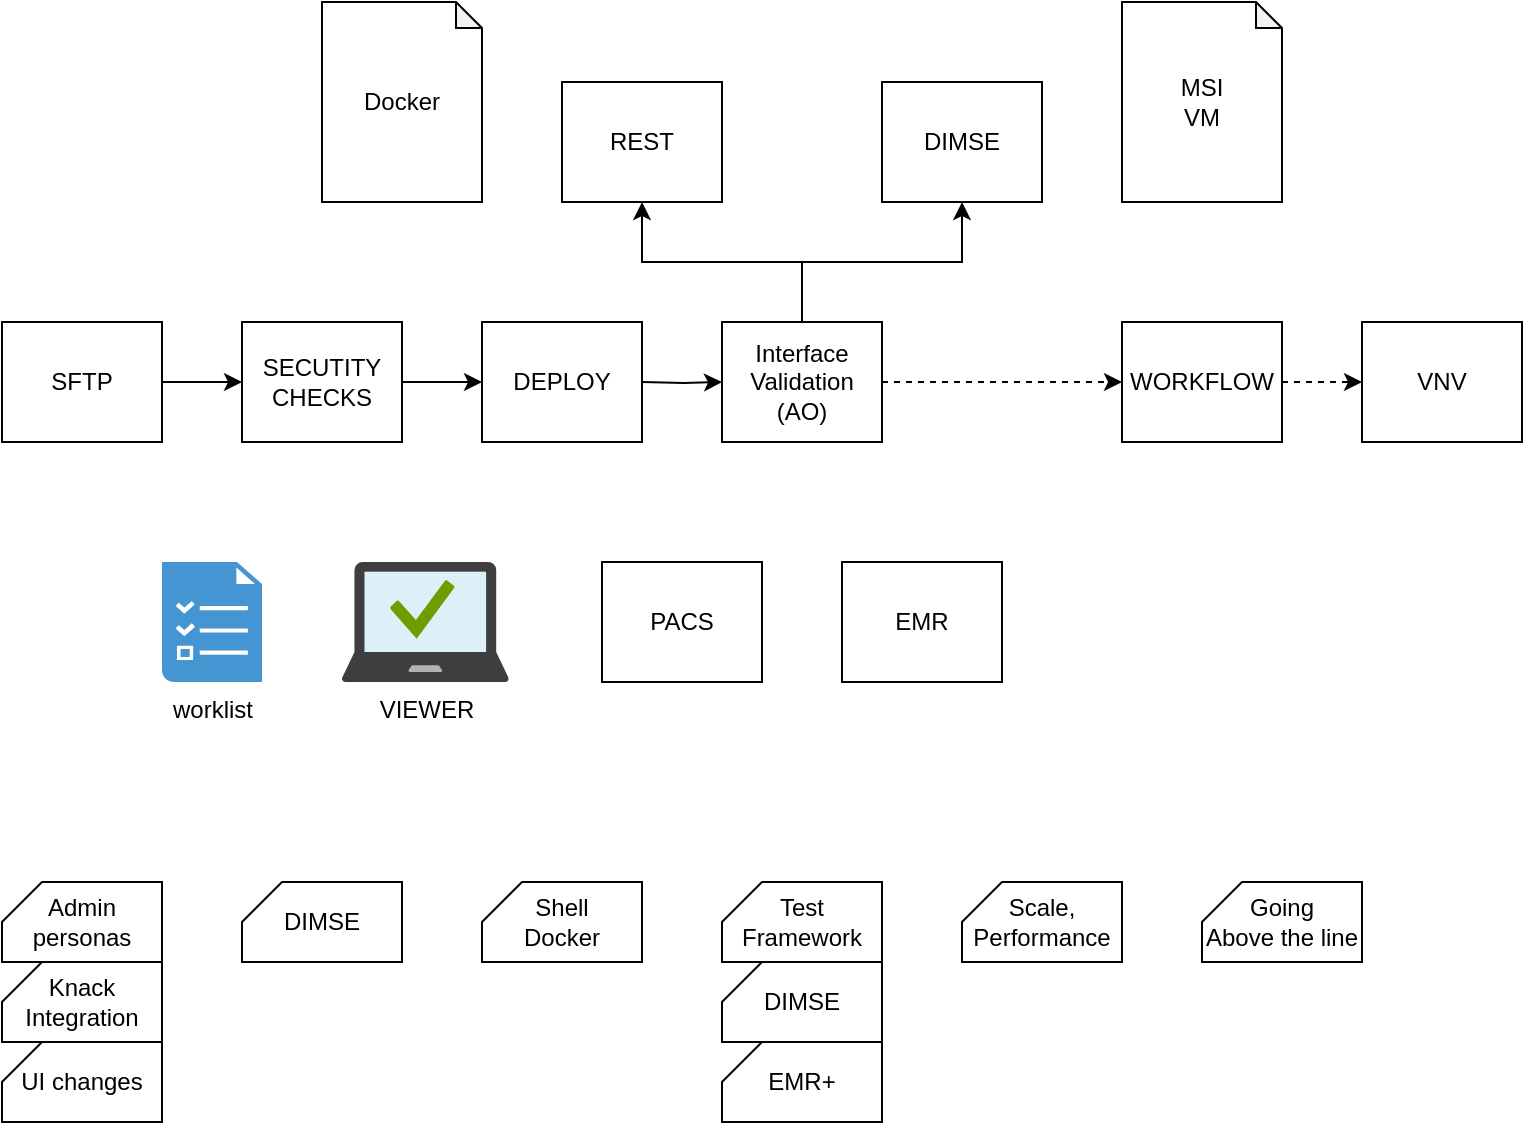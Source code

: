 <mxfile version="14.1.8" type="github">
  <diagram id="sVRX5vZddoamwkL4EYBd" name="Page-1">
    <mxGraphModel dx="1186" dy="812" grid="1" gridSize="10" guides="1" tooltips="1" connect="1" arrows="1" fold="1" page="1" pageScale="1" pageWidth="850" pageHeight="1100" math="0" shadow="0">
      <root>
        <mxCell id="0" />
        <mxCell id="1" parent="0" />
        <mxCell id="0jaRX8jj3YaVgyMKhdjn-1" value="" style="edgeStyle=orthogonalEdgeStyle;rounded=0;orthogonalLoop=1;jettySize=auto;html=1;exitX=0.5;exitY=0;exitDx=0;exitDy=0;entryX=0.5;entryY=1;entryDx=0;entryDy=0;" edge="1" parent="1" source="0jaRX8jj3YaVgyMKhdjn-6" target="0jaRX8jj3YaVgyMKhdjn-2">
          <mxGeometry relative="1" as="geometry" />
        </mxCell>
        <mxCell id="0jaRX8jj3YaVgyMKhdjn-2" value="REST" style="rounded=0;whiteSpace=wrap;html=1;" vertex="1" parent="1">
          <mxGeometry x="320" y="480" width="80" height="60" as="geometry" />
        </mxCell>
        <mxCell id="0jaRX8jj3YaVgyMKhdjn-3" value="DIMSE" style="rounded=0;whiteSpace=wrap;html=1;" vertex="1" parent="1">
          <mxGeometry x="480" y="480" width="80" height="60" as="geometry" />
        </mxCell>
        <mxCell id="0jaRX8jj3YaVgyMKhdjn-4" value="" style="edgeStyle=orthogonalEdgeStyle;rounded=0;orthogonalLoop=1;jettySize=auto;html=1;entryX=0.5;entryY=1;entryDx=0;entryDy=0;" edge="1" parent="1" source="0jaRX8jj3YaVgyMKhdjn-6" target="0jaRX8jj3YaVgyMKhdjn-3">
          <mxGeometry relative="1" as="geometry" />
        </mxCell>
        <mxCell id="0jaRX8jj3YaVgyMKhdjn-5" value="" style="edgeStyle=orthogonalEdgeStyle;rounded=0;orthogonalLoop=1;jettySize=auto;html=1;dashed=1;" edge="1" parent="1" source="0jaRX8jj3YaVgyMKhdjn-6" target="0jaRX8jj3YaVgyMKhdjn-16">
          <mxGeometry relative="1" as="geometry" />
        </mxCell>
        <mxCell id="0jaRX8jj3YaVgyMKhdjn-6" value="Interface Validation&lt;br&gt;(AO)" style="rounded=0;whiteSpace=wrap;html=1;" vertex="1" parent="1">
          <mxGeometry x="400" y="600" width="80" height="60" as="geometry" />
        </mxCell>
        <mxCell id="0jaRX8jj3YaVgyMKhdjn-7" value="" style="edgeStyle=orthogonalEdgeStyle;rounded=0;orthogonalLoop=1;jettySize=auto;html=1;" edge="1" parent="1" source="0jaRX8jj3YaVgyMKhdjn-8" target="0jaRX8jj3YaVgyMKhdjn-13">
          <mxGeometry relative="1" as="geometry" />
        </mxCell>
        <mxCell id="0jaRX8jj3YaVgyMKhdjn-8" value="SFTP" style="rounded=0;whiteSpace=wrap;html=1;" vertex="1" parent="1">
          <mxGeometry x="40" y="600" width="80" height="60" as="geometry" />
        </mxCell>
        <mxCell id="0jaRX8jj3YaVgyMKhdjn-9" value="MSI&lt;br&gt;VM" style="shape=note;whiteSpace=wrap;html=1;backgroundOutline=1;darkOpacity=0.05;size=13;" vertex="1" parent="1">
          <mxGeometry x="600" y="440" width="80" height="100" as="geometry" />
        </mxCell>
        <mxCell id="0jaRX8jj3YaVgyMKhdjn-10" value="Docker" style="shape=note;whiteSpace=wrap;html=1;backgroundOutline=1;darkOpacity=0.05;size=13;" vertex="1" parent="1">
          <mxGeometry x="200" y="440" width="80" height="100" as="geometry" />
        </mxCell>
        <mxCell id="0jaRX8jj3YaVgyMKhdjn-11" value="" style="edgeStyle=orthogonalEdgeStyle;rounded=0;orthogonalLoop=1;jettySize=auto;html=1;" edge="1" parent="1" target="0jaRX8jj3YaVgyMKhdjn-6">
          <mxGeometry relative="1" as="geometry">
            <mxPoint x="360" y="630" as="sourcePoint" />
          </mxGeometry>
        </mxCell>
        <mxCell id="0jaRX8jj3YaVgyMKhdjn-12" value="" style="edgeStyle=orthogonalEdgeStyle;rounded=0;orthogonalLoop=1;jettySize=auto;html=1;" edge="1" parent="1" source="0jaRX8jj3YaVgyMKhdjn-13" target="0jaRX8jj3YaVgyMKhdjn-14">
          <mxGeometry relative="1" as="geometry" />
        </mxCell>
        <mxCell id="0jaRX8jj3YaVgyMKhdjn-13" value="SECUTITY&lt;br&gt;CHECKS" style="rounded=0;whiteSpace=wrap;html=1;" vertex="1" parent="1">
          <mxGeometry x="160" y="600" width="80" height="60" as="geometry" />
        </mxCell>
        <mxCell id="0jaRX8jj3YaVgyMKhdjn-14" value="DEPLOY" style="rounded=0;whiteSpace=wrap;html=1;" vertex="1" parent="1">
          <mxGeometry x="280" y="600" width="80" height="60" as="geometry" />
        </mxCell>
        <mxCell id="0jaRX8jj3YaVgyMKhdjn-15" value="" style="edgeStyle=orthogonalEdgeStyle;rounded=0;orthogonalLoop=1;jettySize=auto;html=1;dashed=1;" edge="1" parent="1" source="0jaRX8jj3YaVgyMKhdjn-16" target="0jaRX8jj3YaVgyMKhdjn-17">
          <mxGeometry relative="1" as="geometry" />
        </mxCell>
        <mxCell id="0jaRX8jj3YaVgyMKhdjn-16" value="WORKFLOW" style="rounded=0;whiteSpace=wrap;html=1;" vertex="1" parent="1">
          <mxGeometry x="600" y="600" width="80" height="60" as="geometry" />
        </mxCell>
        <mxCell id="0jaRX8jj3YaVgyMKhdjn-17" value="VNV" style="rounded=0;whiteSpace=wrap;html=1;" vertex="1" parent="1">
          <mxGeometry x="720" y="600" width="80" height="60" as="geometry" />
        </mxCell>
        <mxCell id="0jaRX8jj3YaVgyMKhdjn-18" value="EMR" style="rounded=0;whiteSpace=wrap;html=1;" vertex="1" parent="1">
          <mxGeometry x="460" y="720" width="80" height="60" as="geometry" />
        </mxCell>
        <mxCell id="0jaRX8jj3YaVgyMKhdjn-19" value="PACS" style="rounded=0;whiteSpace=wrap;html=1;" vertex="1" parent="1">
          <mxGeometry x="340" y="720" width="80" height="60" as="geometry" />
        </mxCell>
        <mxCell id="0jaRX8jj3YaVgyMKhdjn-20" value="VIEWER" style="aspect=fixed;html=1;points=[];align=center;image;fontSize=12;image=img/lib/mscae/Managed_Desktop.svg;" vertex="1" parent="1">
          <mxGeometry x="210" y="720" width="83.33" height="60" as="geometry" />
        </mxCell>
        <mxCell id="0jaRX8jj3YaVgyMKhdjn-21" value="worklist" style="shadow=0;dashed=0;html=1;strokeColor=none;fillColor=#4495D1;labelPosition=center;verticalLabelPosition=bottom;verticalAlign=top;align=center;outlineConnect=0;shape=mxgraph.veeam.tasks;" vertex="1" parent="1">
          <mxGeometry x="120" y="720" width="50" height="60" as="geometry" />
        </mxCell>
        <mxCell id="0jaRX8jj3YaVgyMKhdjn-22" value="Admin personas" style="shape=card;whiteSpace=wrap;html=1;size=20;" vertex="1" parent="1">
          <mxGeometry x="40" y="880" width="80" height="40" as="geometry" />
        </mxCell>
        <mxCell id="0jaRX8jj3YaVgyMKhdjn-23" value="Knack&lt;br&gt;Integration" style="shape=card;whiteSpace=wrap;html=1;size=20;" vertex="1" parent="1">
          <mxGeometry x="40" y="920" width="80" height="40" as="geometry" />
        </mxCell>
        <mxCell id="0jaRX8jj3YaVgyMKhdjn-24" value="UI changes" style="shape=card;whiteSpace=wrap;html=1;size=20;" vertex="1" parent="1">
          <mxGeometry x="40" y="960" width="80" height="40" as="geometry" />
        </mxCell>
        <mxCell id="0jaRX8jj3YaVgyMKhdjn-25" value="DIMSE" style="shape=card;whiteSpace=wrap;html=1;size=20;" vertex="1" parent="1">
          <mxGeometry x="160" y="880" width="80" height="40" as="geometry" />
        </mxCell>
        <mxCell id="0jaRX8jj3YaVgyMKhdjn-26" value="Shell &lt;br&gt;Docker" style="shape=card;whiteSpace=wrap;html=1;size=20;" vertex="1" parent="1">
          <mxGeometry x="280" y="880" width="80" height="40" as="geometry" />
        </mxCell>
        <mxCell id="0jaRX8jj3YaVgyMKhdjn-27" value="Test Framework" style="shape=card;whiteSpace=wrap;html=1;size=20;" vertex="1" parent="1">
          <mxGeometry x="400" y="880" width="80" height="40" as="geometry" />
        </mxCell>
        <mxCell id="0jaRX8jj3YaVgyMKhdjn-28" value="Going &lt;br&gt;Above the line" style="shape=card;whiteSpace=wrap;html=1;size=20;" vertex="1" parent="1">
          <mxGeometry x="640" y="880" width="80" height="40" as="geometry" />
        </mxCell>
        <mxCell id="0jaRX8jj3YaVgyMKhdjn-29" value="DIMSE" style="shape=card;whiteSpace=wrap;html=1;size=20;" vertex="1" parent="1">
          <mxGeometry x="400" y="920" width="80" height="40" as="geometry" />
        </mxCell>
        <mxCell id="0jaRX8jj3YaVgyMKhdjn-30" value="EMR+" style="shape=card;whiteSpace=wrap;html=1;size=20;" vertex="1" parent="1">
          <mxGeometry x="400" y="960" width="80" height="40" as="geometry" />
        </mxCell>
        <mxCell id="0jaRX8jj3YaVgyMKhdjn-31" value="Scale,&lt;br&gt;Performance" style="shape=card;whiteSpace=wrap;html=1;size=20;" vertex="1" parent="1">
          <mxGeometry x="520" y="880" width="80" height="40" as="geometry" />
        </mxCell>
      </root>
    </mxGraphModel>
  </diagram>
</mxfile>
